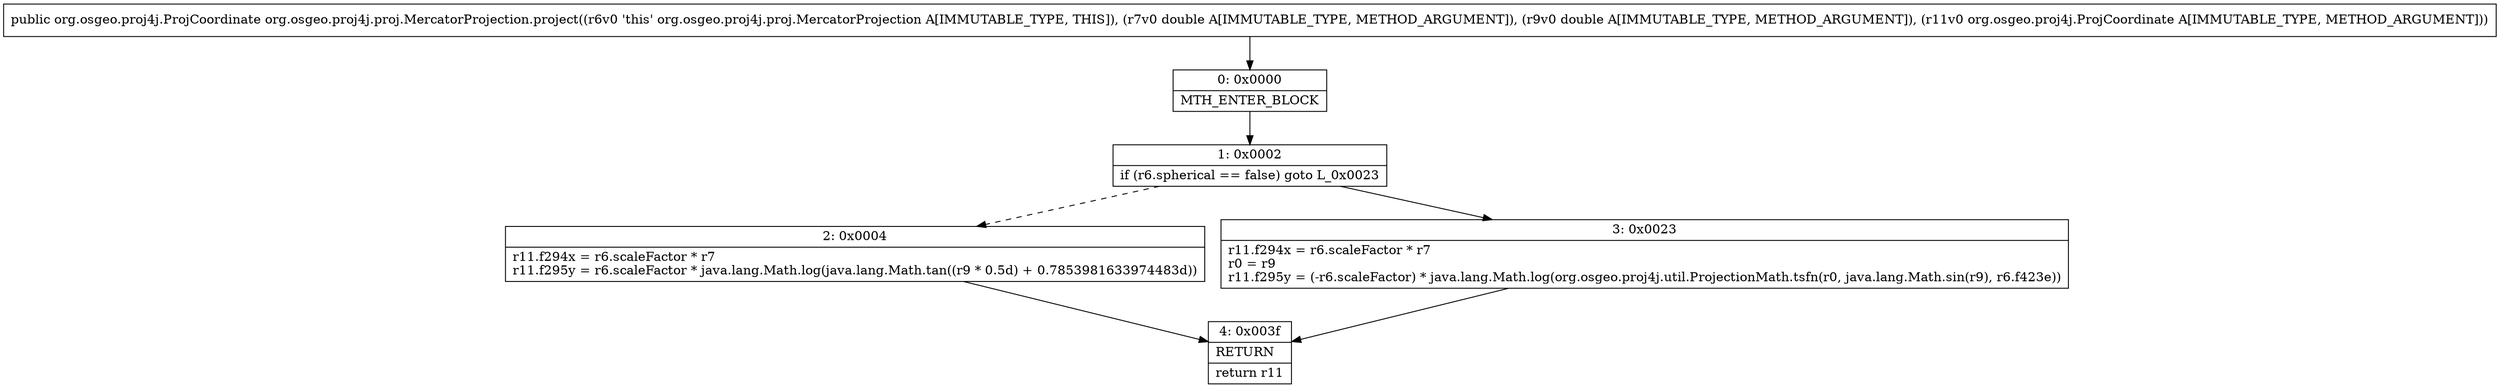 digraph "CFG fororg.osgeo.proj4j.proj.MercatorProjection.project(DDLorg\/osgeo\/proj4j\/ProjCoordinate;)Lorg\/osgeo\/proj4j\/ProjCoordinate;" {
Node_0 [shape=record,label="{0\:\ 0x0000|MTH_ENTER_BLOCK\l}"];
Node_1 [shape=record,label="{1\:\ 0x0002|if (r6.spherical == false) goto L_0x0023\l}"];
Node_2 [shape=record,label="{2\:\ 0x0004|r11.f294x = r6.scaleFactor * r7\lr11.f295y = r6.scaleFactor * java.lang.Math.log(java.lang.Math.tan((r9 * 0.5d) + 0.7853981633974483d))\l}"];
Node_3 [shape=record,label="{3\:\ 0x0023|r11.f294x = r6.scaleFactor * r7\lr0 = r9\lr11.f295y = (\-r6.scaleFactor) * java.lang.Math.log(org.osgeo.proj4j.util.ProjectionMath.tsfn(r0, java.lang.Math.sin(r9), r6.f423e))\l}"];
Node_4 [shape=record,label="{4\:\ 0x003f|RETURN\l|return r11\l}"];
MethodNode[shape=record,label="{public org.osgeo.proj4j.ProjCoordinate org.osgeo.proj4j.proj.MercatorProjection.project((r6v0 'this' org.osgeo.proj4j.proj.MercatorProjection A[IMMUTABLE_TYPE, THIS]), (r7v0 double A[IMMUTABLE_TYPE, METHOD_ARGUMENT]), (r9v0 double A[IMMUTABLE_TYPE, METHOD_ARGUMENT]), (r11v0 org.osgeo.proj4j.ProjCoordinate A[IMMUTABLE_TYPE, METHOD_ARGUMENT])) }"];
MethodNode -> Node_0;
Node_0 -> Node_1;
Node_1 -> Node_2[style=dashed];
Node_1 -> Node_3;
Node_2 -> Node_4;
Node_3 -> Node_4;
}

